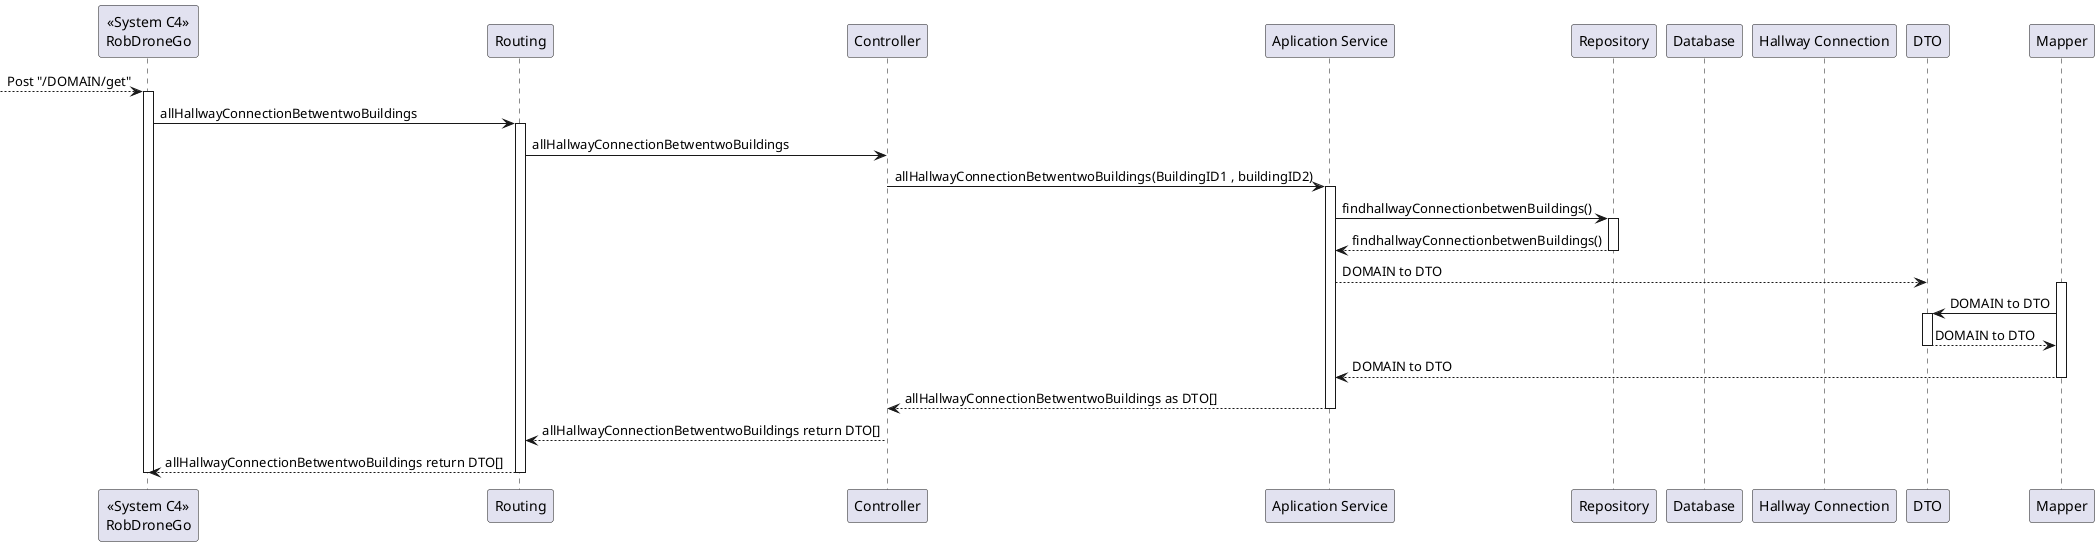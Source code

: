 @startuml


participant "<<System C4>>\nRobDroneGo" as RDG
participant "Routing" as ROUT
participant "Controller" as CTR
participant "Aplication Service" as AppServ
participant "Repository" as REPO 
participant "Database" as DB
participant "Hallway Connection" as DOMAIN
participant "DTO" as DTO
participant "Mapper" as Mapper

--> RDG : Post "/DOMAIN/get"
activate RDG
RDG -> ROUT : allHallwayConnectionBetwentwoBuildings
activate ROUT
ROUT -> CTR : allHallwayConnectionBetwentwoBuildings
CTR -> AppServ : allHallwayConnectionBetwentwoBuildings(BuildingID1 , buildingID2)
activate AppServ

AppServ -> REPO :findhallwayConnectionbetwenBuildings()
activate REPO
REPO --> AppServ : findhallwayConnectionbetwenBuildings()
deactivate REPO
AppServ --> DTO : DOMAIN to DTO
activate Mapper
Mapper -> DTO : DOMAIN to DTO
activate DTO
DTO --> Mapper : DOMAIN to DTO
deactivate DTO
Mapper --> AppServ : DOMAIN to DTO
deactivate Mapper
AppServ --> CTR : allHallwayConnectionBetwentwoBuildings as DTO[]
deactivate AppServ
CTR --> ROUT : allHallwayConnectionBetwentwoBuildings return DTO[]
deactivate CTR
ROUT --> RDG : allHallwayConnectionBetwentwoBuildings return DTO[]
deactivate ROUT
deactivate RDG


@enduml
